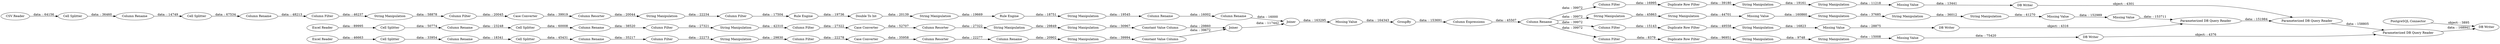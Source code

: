 digraph {
	"3350943799386842028_74" [label="Column Rename"]
	"3350943799386842028_136" [label="Missing Value"]
	"3350943799386842028_137" [label="Parameterized DB Query Reader"]
	"3350943799386842028_78" [label="Column Filter"]
	"3350943799386842028_59" [label="Cell Splitter"]
	"3350943799386842028_64" [label="Case Converter"]
	"3350943799386842028_85" [label="Column Rename"]
	"3350943799386842028_101" [label="Duplicate Row Filter"]
	"3350943799386842028_31" [label="String Manipulation"]
	"3350943799386842028_105" [label="Duplicate Row Filter"]
	"3350943799386842028_62" [label="Column Rename"]
	"3350943799386842028_80" [label="String Manipulation"]
	"3350943799386842028_135" [label="Missing Value"]
	"3350943799386842028_141" [label="Missing Value"]
	"3350943799386842028_15" [label="DB Writer"]
	"3350943799386842028_40" [label="CSV Reader"]
	"3350943799386842028_140" [label="Parameterized DB Query Reader"]
	"3350943799386842028_112" [label="Duplicate Row Filter"]
	"3350943799386842028_72" [label=Joiner]
	"3350943799386842028_48" [label="Column Rename"]
	"3350943799386842028_104" [label="DB Writer"]
	"3350943799386842028_84" [label="Column Rename"]
	"3350943799386842028_123" [label="String Manipulation"]
	"3350943799386842028_117" [label="Column Expressions"]
	"3350943799386842028_63" [label="Column Filter"]
	"3350943799386842028_113" [label="DB Writer"]
	"3350943799386842028_67" [label="Column Filter"]
	"3350943799386842028_115" [label="Constant Value Column"]
	"3350943799386842028_54" [label="Column Filter"]
	"3350943799386842028_73" [label="String Manipulation"]
	"3350943799386842028_71" [label="Column Rename"]
	"3350943799386842028_49" [label="String Manipulation"]
	"3350943799386842028_42" [label="Excel Reader"]
	"3350943799386842028_108" [label="String Manipulation"]
	"3350943799386842028_106" [label="Column Filter"]
	"3350943799386842028_70" [label="Column Resorter"]
	"3350943799386842028_121" [label="String Manipulation"]
	"3350943799386842028_55" [label="Column Rename"]
	"3350943799386842028_114" [label="Constant Value Column"]
	"3350943799386842028_102" [label="Column Filter"]
	"3350943799386842028_122" [label="String Manipulation"]
	"3350943799386842028_41" [label="Excel Reader"]
	"3350943799386842028_44" [label="Column Rename"]
	"3350943799386842028_58" [label="Column Resorter"]
	"3350943799386842028_134" [label="Parameterized DB Query Reader"]
	"3350943799386842028_52" [label="Case Converter"]
	"3350943799386842028_47" [label="Cell Splitter"]
	"3350943799386842028_43" [label="Cell Splitter"]
	"3350943799386842028_77" [label=Joiner]
	"3350943799386842028_50" [label="Column Filter"]
	"3350943799386842028_142" [label="Missing Value"]
	"3350943799386842028_124" [label="String Manipulation"]
	"3350943799386842028_76" [label="String Manipulation"]
	"3350943799386842028_116" [label="Missing Value"]
	"3350943799386842028_110" [label="Column Filter"]
	"3350943799386842028_118" [label="String Manipulation"]
	"3350943799386842028_83" [label="String Manipulation"]
	"3350943799386842028_99" [label=GroupBy]
	"3350943799386842028_143" [label="DB Writer"]
	"3350943799386842028_46" [label="Column Filter"]
	"3350943799386842028_60" [label="Case Converter"]
	"3350943799386842028_69" [label="Cell Splitter"]
	"3350943799386842028_75" [label="String Manipulation"]
	"3350943799386842028_68" [label="String Manipulation"]
	"3350943799386842028_103" [label="String Manipulation"]
	"3350943799386842028_61" [label="Column Filter"]
	"3350943799386842028_66" [label="Cell Splitter"]
	"3350943799386842028_57" [label="String Manipulation"]
	"3350943799386842028_53" [label="Column Resorter"]
	"3350943799386842028_65" [label="Column Rename"]
	"3350943799386842028_139" [label="Missing Value"]
	"3350943799386842028_82" [label="Rule Engine"]
	"3350943799386842028_119" [label="String Manipulation"]
	"3350943799386842028_125" [label="String Manipulation"]
	"3350943799386842028_56" [label="Cell Splitter"]
	"3350943799386842028_107" [label="String Manipulation"]
	"3350943799386842028_100" [label="Column Rename"]
	"3350943799386842028_79" [label="Rule Engine"]
	"3350943799386842028_81" [label="Double To Int"]
	"3350943799386842028_138" [label="Missing Value"]
	"-8648226586798734075_1" [label="PostgreSQL Connector"]
	"3350943799386842028_48" -> "3350943799386842028_46" [label="data: : 38520"]
	"3350943799386842028_108" -> "3350943799386842028_138" [label="data: : 11218"]
	"3350943799386842028_100" -> "3350943799386842028_121" [label="data: : 39972"]
	"3350943799386842028_50" -> "3350943799386842028_52" [label="data: : 27322"]
	"3350943799386842028_59" -> "3350943799386842028_55" [label="data: : 33954"]
	"3350943799386842028_40" -> "3350943799386842028_66" [label="data: : 64156"]
	"3350943799386842028_76" -> "3350943799386842028_115" [label="data: : 30967"]
	"3350943799386842028_113" -> "3350943799386842028_140" [label="object: : 4376"]
	"3350943799386842028_122" -> "3350943799386842028_136" [label="data: : 44701"]
	"3350943799386842028_49" -> "3350943799386842028_50" [label="data: : 42310"]
	"3350943799386842028_107" -> "3350943799386842028_108" [label="data: : 19161"]
	"3350943799386842028_124" -> "3350943799386842028_125" [label="data: : 36012"]
	"3350943799386842028_55" -> "3350943799386842028_56" [label="data: : 18341"]
	"3350943799386842028_137" -> "3350943799386842028_140" [label="data: : 158805"]
	"3350943799386842028_78" -> "3350943799386842028_79" [label="data: : 17504"]
	"3350943799386842028_60" -> "3350943799386842028_58" [label="data: : 35958"]
	"3350943799386842028_136" -> "3350943799386842028_123" [label="data: : 160860"]
	"3350943799386842028_112" -> "3350943799386842028_119" [label="data: : 96951"]
	"3350943799386842028_58" -> "3350943799386842028_74" [label="data: : 22277"]
	"3350943799386842028_100" -> "3350943799386842028_106" [label="data: : 39972"]
	"3350943799386842028_103" -> "3350943799386842028_135" [label="data: : 16823"]
	"3350943799386842028_141" -> "3350943799386842028_113" [label="data: : 75420"]
	"3350943799386842028_52" -> "3350943799386842028_53" [label="data: : 52707"]
	"3350943799386842028_142" -> "3350943799386842028_134" [label="data: : 153711"]
	"3350943799386842028_115" -> "3350943799386842028_72" [label="data: : 29860"]
	"3350943799386842028_62" -> "3350943799386842028_54" [label="data: : 35217"]
	"3350943799386842028_66" -> "3350943799386842028_65" [label="data: : 36460"]
	"3350943799386842028_135" -> "3350943799386842028_15" [label="data: : 28875"]
	"3350943799386842028_43" -> "3350943799386842028_44" [label="data: : 50774"]
	"3350943799386842028_140" -> "3350943799386842028_143" [label="data: : 168941"]
	"3350943799386842028_110" -> "3350943799386842028_112" [label="data: : 8379"]
	"3350943799386842028_65" -> "3350943799386842028_69" [label="data: : 14749"]
	"3350943799386842028_61" -> "3350943799386842028_60" [label="data: : 22278"]
	"3350943799386842028_139" -> "3350943799386842028_142" [label="data: : 152989"]
	"3350943799386842028_83" -> "3350943799386842028_84" [label="data: : 19545"]
	"3350943799386842028_85" -> "3350943799386842028_77" [label="data: : 16000"]
	"3350943799386842028_69" -> "3350943799386842028_71" [label="data: : 67534"]
	"3350943799386842028_84" -> "3350943799386842028_85" [label="data: : 16002"]
	"3350943799386842028_125" -> "3350943799386842028_139" [label="data: : 41270"]
	"3350943799386842028_63" -> "3350943799386842028_64" [label="data: : 20045"]
	"3350943799386842028_106" -> "3350943799386842028_105" [label="data: : 16995"]
	"3350943799386842028_138" -> "3350943799386842028_104" [label="data: : 13441"]
	"3350943799386842028_31" -> "3350943799386842028_78" [label="data: : 22234"]
	"3350943799386842028_80" -> "3350943799386842028_82" [label="data: : 19669"]
	"3350943799386842028_77" -> "3350943799386842028_116" [label="data: : 163295"]
	"3350943799386842028_41" -> "3350943799386842028_59" [label="data: : 46663"]
	"3350943799386842028_79" -> "3350943799386842028_81" [label="data: : 19736"]
	"3350943799386842028_116" -> "3350943799386842028_99" [label="data: : 164343"]
	"3350943799386842028_64" -> "3350943799386842028_70" [label="data: : 39919"]
	"3350943799386842028_72" -> "3350943799386842028_77" [label="data: : 117442"]
	"3350943799386842028_71" -> "3350943799386842028_67" [label="data: : 48213"]
	"3350943799386842028_68" -> "3350943799386842028_63" [label="data: : 58878"]
	"3350943799386842028_119" -> "3350943799386842028_118" [label="data: : 9748"]
	"3350943799386842028_53" -> "3350943799386842028_73" [label="data: : 27322"]
	"3350943799386842028_134" -> "3350943799386842028_137" [label="data: : 151984"]
	"3350943799386842028_57" -> "3350943799386842028_61" [label="data: : 29830"]
	"3350943799386842028_56" -> "3350943799386842028_62" [label="data: : 45431"]
	"3350943799386842028_15" -> "3350943799386842028_134" [label="object: : 4316"]
	"3350943799386842028_99" -> "3350943799386842028_117" [label="data: : 153691"]
	"3350943799386842028_123" -> "3350943799386842028_124" [label="data: : 37685"]
	"3350943799386842028_44" -> "3350943799386842028_47" [label="data: : 23248"]
	"3350943799386842028_117" -> "3350943799386842028_100" [label="data: : 45507"]
	"3350943799386842028_101" -> "3350943799386842028_103" [label="data: : 49558"]
	"3350943799386842028_114" -> "3350943799386842028_72" [label="data: : 39672"]
	"3350943799386842028_105" -> "3350943799386842028_107" [label="data: : 39180"]
	"3350943799386842028_118" -> "3350943799386842028_141" [label="data: : 15008"]
	"3350943799386842028_104" -> "3350943799386842028_137" [label="object: : 4301"]
	"3350943799386842028_74" -> "3350943799386842028_75" [label="data: : 20902"]
	"3350943799386842028_100" -> "3350943799386842028_102" [label="data: : 39972"]
	"3350943799386842028_82" -> "3350943799386842028_83" [label="data: : 18751"]
	"3350943799386842028_102" -> "3350943799386842028_101" [label="data: : 15143"]
	"3350943799386842028_70" -> "3350943799386842028_31" [label="data: : 20044"]
	"3350943799386842028_73" -> "3350943799386842028_76" [label="data: : 29849"]
	"3350943799386842028_81" -> "3350943799386842028_80" [label="data: : 20139"]
	"3350943799386842028_121" -> "3350943799386842028_122" [label="data: : 45863"]
	"3350943799386842028_75" -> "3350943799386842028_114" [label="data: : 39994"]
	"-8648226586798734075_1" -> "3350943799386842028_143" [label="object: : 3895"]
	"3350943799386842028_67" -> "3350943799386842028_68" [label="data: : 46237"]
	"3350943799386842028_42" -> "3350943799386842028_43" [label="data: : 89995"]
	"3350943799386842028_46" -> "3350943799386842028_49" [label="data: : 27321"]
	"3350943799386842028_47" -> "3350943799386842028_48" [label="data: : 60008"]
	"3350943799386842028_100" -> "3350943799386842028_110" [label="data: : 39972"]
	"3350943799386842028_54" -> "3350943799386842028_57" [label="data: : 22273"]
	rankdir=LR
}
